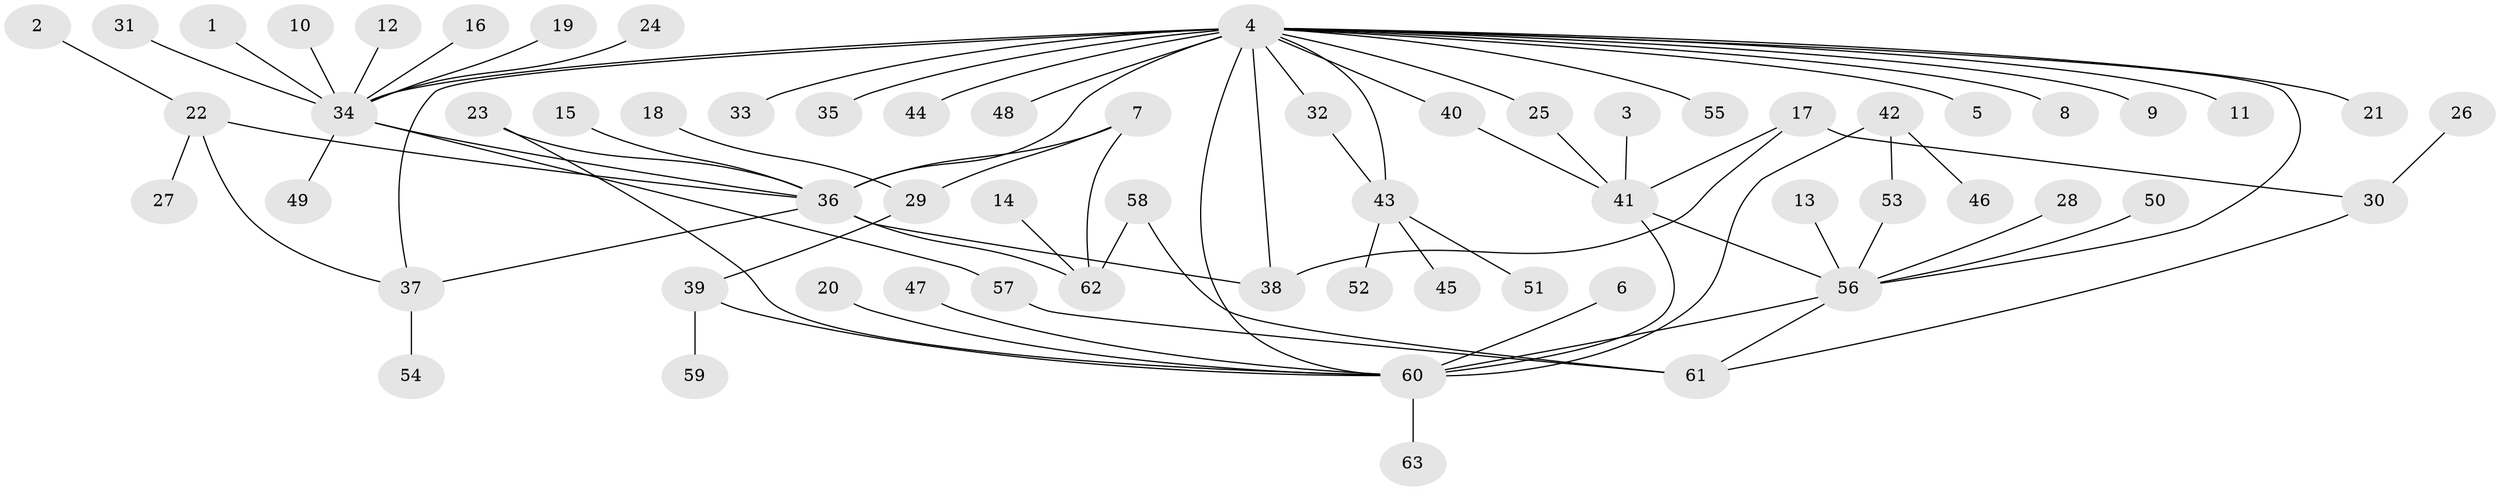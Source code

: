 // original degree distribution, {7: 0.007936507936507936, 17: 0.007936507936507936, 6: 0.015873015873015872, 14: 0.007936507936507936, 9: 0.007936507936507936, 2: 0.2857142857142857, 4: 0.05555555555555555, 10: 0.015873015873015872, 5: 0.023809523809523808, 1: 0.4603174603174603, 3: 0.1111111111111111}
// Generated by graph-tools (version 1.1) at 2025/25/03/09/25 03:25:58]
// undirected, 63 vertices, 79 edges
graph export_dot {
graph [start="1"]
  node [color=gray90,style=filled];
  1;
  2;
  3;
  4;
  5;
  6;
  7;
  8;
  9;
  10;
  11;
  12;
  13;
  14;
  15;
  16;
  17;
  18;
  19;
  20;
  21;
  22;
  23;
  24;
  25;
  26;
  27;
  28;
  29;
  30;
  31;
  32;
  33;
  34;
  35;
  36;
  37;
  38;
  39;
  40;
  41;
  42;
  43;
  44;
  45;
  46;
  47;
  48;
  49;
  50;
  51;
  52;
  53;
  54;
  55;
  56;
  57;
  58;
  59;
  60;
  61;
  62;
  63;
  1 -- 34 [weight=1.0];
  2 -- 22 [weight=1.0];
  3 -- 41 [weight=1.0];
  4 -- 5 [weight=1.0];
  4 -- 8 [weight=1.0];
  4 -- 9 [weight=1.0];
  4 -- 11 [weight=1.0];
  4 -- 21 [weight=1.0];
  4 -- 25 [weight=1.0];
  4 -- 32 [weight=1.0];
  4 -- 33 [weight=1.0];
  4 -- 34 [weight=1.0];
  4 -- 35 [weight=1.0];
  4 -- 36 [weight=2.0];
  4 -- 37 [weight=2.0];
  4 -- 38 [weight=1.0];
  4 -- 40 [weight=1.0];
  4 -- 43 [weight=1.0];
  4 -- 44 [weight=1.0];
  4 -- 48 [weight=1.0];
  4 -- 55 [weight=1.0];
  4 -- 56 [weight=1.0];
  4 -- 60 [weight=2.0];
  6 -- 60 [weight=1.0];
  7 -- 29 [weight=1.0];
  7 -- 36 [weight=1.0];
  7 -- 62 [weight=1.0];
  10 -- 34 [weight=1.0];
  12 -- 34 [weight=1.0];
  13 -- 56 [weight=1.0];
  14 -- 62 [weight=1.0];
  15 -- 36 [weight=1.0];
  16 -- 34 [weight=1.0];
  17 -- 30 [weight=1.0];
  17 -- 38 [weight=1.0];
  17 -- 41 [weight=1.0];
  18 -- 29 [weight=1.0];
  19 -- 34 [weight=1.0];
  20 -- 60 [weight=1.0];
  22 -- 27 [weight=1.0];
  22 -- 36 [weight=1.0];
  22 -- 37 [weight=1.0];
  23 -- 36 [weight=1.0];
  23 -- 60 [weight=1.0];
  24 -- 34 [weight=1.0];
  25 -- 41 [weight=1.0];
  26 -- 30 [weight=1.0];
  28 -- 56 [weight=1.0];
  29 -- 39 [weight=1.0];
  30 -- 61 [weight=1.0];
  31 -- 34 [weight=1.0];
  32 -- 43 [weight=1.0];
  34 -- 36 [weight=1.0];
  34 -- 49 [weight=1.0];
  34 -- 57 [weight=1.0];
  36 -- 37 [weight=1.0];
  36 -- 38 [weight=1.0];
  36 -- 62 [weight=1.0];
  37 -- 54 [weight=1.0];
  39 -- 59 [weight=1.0];
  39 -- 60 [weight=1.0];
  40 -- 41 [weight=1.0];
  41 -- 56 [weight=1.0];
  41 -- 60 [weight=3.0];
  42 -- 46 [weight=1.0];
  42 -- 53 [weight=1.0];
  42 -- 60 [weight=1.0];
  43 -- 45 [weight=1.0];
  43 -- 51 [weight=1.0];
  43 -- 52 [weight=1.0];
  47 -- 60 [weight=1.0];
  50 -- 56 [weight=1.0];
  53 -- 56 [weight=1.0];
  56 -- 60 [weight=1.0];
  56 -- 61 [weight=1.0];
  57 -- 61 [weight=1.0];
  58 -- 61 [weight=1.0];
  58 -- 62 [weight=1.0];
  60 -- 63 [weight=1.0];
}
